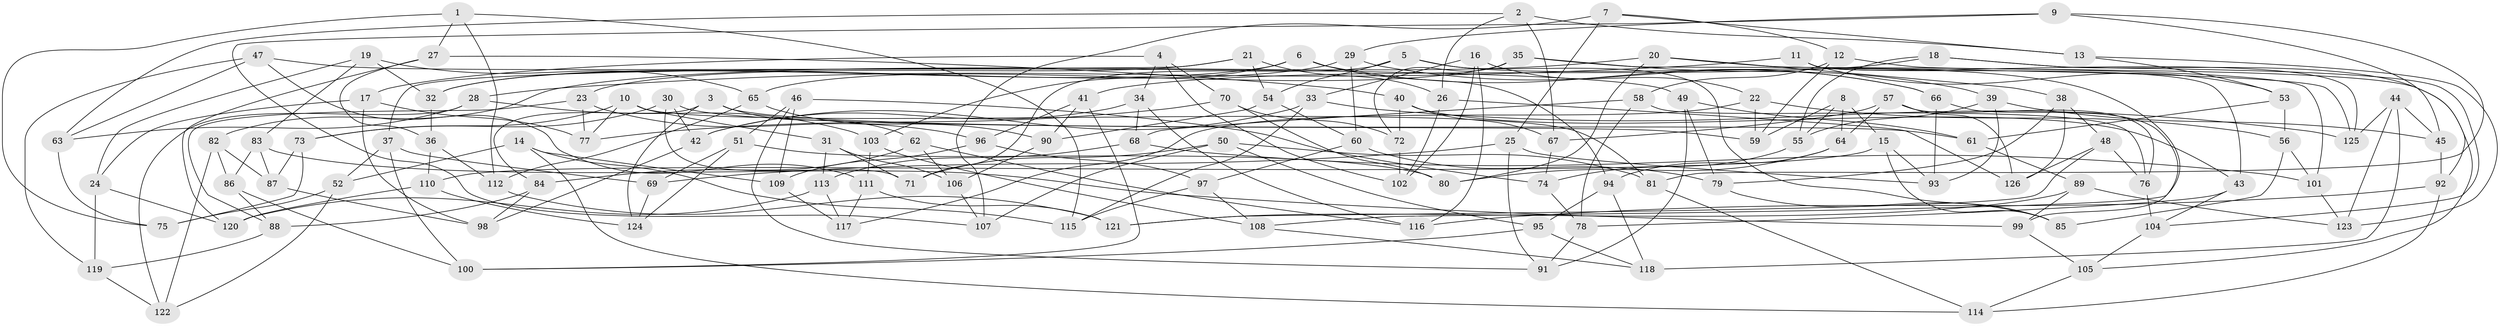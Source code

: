 // Generated by graph-tools (version 1.1) at 2025/16/03/09/25 04:16:15]
// undirected, 126 vertices, 252 edges
graph export_dot {
graph [start="1"]
  node [color=gray90,style=filled];
  1;
  2;
  3;
  4;
  5;
  6;
  7;
  8;
  9;
  10;
  11;
  12;
  13;
  14;
  15;
  16;
  17;
  18;
  19;
  20;
  21;
  22;
  23;
  24;
  25;
  26;
  27;
  28;
  29;
  30;
  31;
  32;
  33;
  34;
  35;
  36;
  37;
  38;
  39;
  40;
  41;
  42;
  43;
  44;
  45;
  46;
  47;
  48;
  49;
  50;
  51;
  52;
  53;
  54;
  55;
  56;
  57;
  58;
  59;
  60;
  61;
  62;
  63;
  64;
  65;
  66;
  67;
  68;
  69;
  70;
  71;
  72;
  73;
  74;
  75;
  76;
  77;
  78;
  79;
  80;
  81;
  82;
  83;
  84;
  85;
  86;
  87;
  88;
  89;
  90;
  91;
  92;
  93;
  94;
  95;
  96;
  97;
  98;
  99;
  100;
  101;
  102;
  103;
  104;
  105;
  106;
  107;
  108;
  109;
  110;
  111;
  112;
  113;
  114;
  115;
  116;
  117;
  118;
  119;
  120;
  121;
  122;
  123;
  124;
  125;
  126;
  1 -- 27;
  1 -- 115;
  1 -- 112;
  1 -- 75;
  2 -- 26;
  2 -- 63;
  2 -- 67;
  2 -- 13;
  3 -- 61;
  3 -- 62;
  3 -- 124;
  3 -- 84;
  4 -- 102;
  4 -- 17;
  4 -- 70;
  4 -- 34;
  5 -- 54;
  5 -- 108;
  5 -- 85;
  5 -- 71;
  6 -- 32;
  6 -- 66;
  6 -- 94;
  6 -- 103;
  7 -- 12;
  7 -- 13;
  7 -- 25;
  7 -- 107;
  8 -- 15;
  8 -- 55;
  8 -- 59;
  8 -- 64;
  9 -- 107;
  9 -- 45;
  9 -- 29;
  9 -- 81;
  10 -- 77;
  10 -- 81;
  10 -- 31;
  10 -- 73;
  11 -- 53;
  11 -- 125;
  11 -- 28;
  11 -- 43;
  12 -- 105;
  12 -- 58;
  12 -- 59;
  13 -- 53;
  13 -- 123;
  14 -- 114;
  14 -- 115;
  14 -- 109;
  14 -- 52;
  15 -- 93;
  15 -- 85;
  15 -- 110;
  16 -- 102;
  16 -- 22;
  16 -- 33;
  16 -- 116;
  17 -- 24;
  17 -- 77;
  17 -- 98;
  18 -- 92;
  18 -- 104;
  18 -- 55;
  18 -- 41;
  19 -- 65;
  19 -- 32;
  19 -- 83;
  19 -- 24;
  20 -- 80;
  20 -- 38;
  20 -- 82;
  20 -- 125;
  21 -- 23;
  21 -- 54;
  21 -- 26;
  21 -- 37;
  22 -- 59;
  22 -- 117;
  22 -- 56;
  23 -- 88;
  23 -- 77;
  23 -- 96;
  24 -- 120;
  24 -- 119;
  25 -- 93;
  25 -- 69;
  25 -- 91;
  26 -- 102;
  26 -- 126;
  27 -- 36;
  27 -- 120;
  27 -- 40;
  28 -- 63;
  28 -- 122;
  28 -- 103;
  29 -- 32;
  29 -- 60;
  29 -- 66;
  30 -- 73;
  30 -- 59;
  30 -- 71;
  30 -- 42;
  31 -- 71;
  31 -- 106;
  31 -- 113;
  32 -- 36;
  33 -- 125;
  33 -- 42;
  33 -- 115;
  34 -- 68;
  34 -- 116;
  34 -- 42;
  35 -- 39;
  35 -- 65;
  35 -- 72;
  35 -- 101;
  36 -- 112;
  36 -- 110;
  37 -- 52;
  37 -- 69;
  37 -- 100;
  38 -- 48;
  38 -- 126;
  38 -- 79;
  39 -- 45;
  39 -- 93;
  39 -- 55;
  40 -- 72;
  40 -- 43;
  40 -- 67;
  41 -- 90;
  41 -- 100;
  41 -- 96;
  42 -- 98;
  43 -- 104;
  43 -- 78;
  44 -- 123;
  44 -- 118;
  44 -- 125;
  44 -- 45;
  45 -- 92;
  46 -- 74;
  46 -- 91;
  46 -- 51;
  46 -- 109;
  47 -- 63;
  47 -- 111;
  47 -- 49;
  47 -- 119;
  48 -- 76;
  48 -- 126;
  48 -- 121;
  49 -- 91;
  49 -- 79;
  49 -- 61;
  50 -- 81;
  50 -- 107;
  50 -- 71;
  50 -- 95;
  51 -- 69;
  51 -- 80;
  51 -- 124;
  52 -- 75;
  52 -- 122;
  53 -- 61;
  53 -- 56;
  54 -- 90;
  54 -- 60;
  55 -- 74;
  56 -- 85;
  56 -- 101;
  57 -- 126;
  57 -- 64;
  57 -- 67;
  57 -- 76;
  58 -- 78;
  58 -- 76;
  58 -- 68;
  60 -- 97;
  60 -- 79;
  61 -- 89;
  62 -- 106;
  62 -- 116;
  62 -- 84;
  63 -- 75;
  64 -- 94;
  64 -- 80;
  65 -- 112;
  65 -- 90;
  66 -- 93;
  66 -- 99;
  67 -- 74;
  68 -- 101;
  68 -- 113;
  69 -- 124;
  70 -- 72;
  70 -- 77;
  70 -- 80;
  72 -- 102;
  73 -- 75;
  73 -- 87;
  74 -- 78;
  76 -- 104;
  78 -- 91;
  79 -- 85;
  81 -- 114;
  82 -- 86;
  82 -- 87;
  82 -- 122;
  83 -- 99;
  83 -- 87;
  83 -- 86;
  84 -- 98;
  84 -- 88;
  86 -- 100;
  86 -- 88;
  87 -- 98;
  88 -- 119;
  89 -- 123;
  89 -- 99;
  89 -- 121;
  90 -- 106;
  92 -- 116;
  92 -- 114;
  94 -- 95;
  94 -- 118;
  95 -- 118;
  95 -- 100;
  96 -- 109;
  96 -- 97;
  97 -- 115;
  97 -- 108;
  99 -- 105;
  101 -- 123;
  103 -- 108;
  103 -- 111;
  104 -- 105;
  105 -- 114;
  106 -- 107;
  108 -- 118;
  109 -- 117;
  110 -- 124;
  110 -- 120;
  111 -- 121;
  111 -- 117;
  112 -- 121;
  113 -- 120;
  113 -- 117;
  119 -- 122;
}
